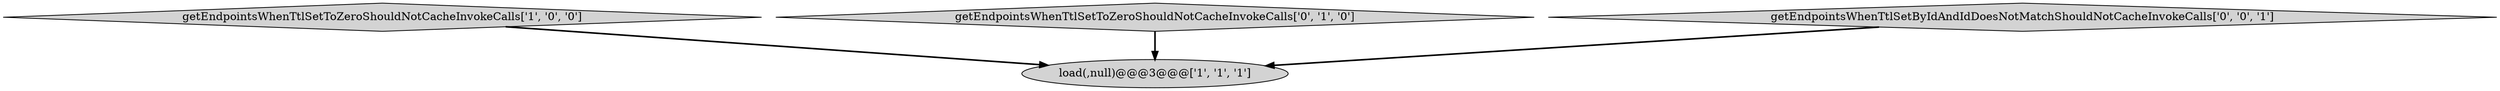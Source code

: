 digraph {
1 [style = filled, label = "getEndpointsWhenTtlSetToZeroShouldNotCacheInvokeCalls['1', '0', '0']", fillcolor = lightgray, shape = diamond image = "AAA0AAABBB1BBB"];
2 [style = filled, label = "getEndpointsWhenTtlSetToZeroShouldNotCacheInvokeCalls['0', '1', '0']", fillcolor = lightgray, shape = diamond image = "AAA0AAABBB2BBB"];
0 [style = filled, label = "load(,null)@@@3@@@['1', '1', '1']", fillcolor = lightgray, shape = ellipse image = "AAA0AAABBB1BBB"];
3 [style = filled, label = "getEndpointsWhenTtlSetByIdAndIdDoesNotMatchShouldNotCacheInvokeCalls['0', '0', '1']", fillcolor = lightgray, shape = diamond image = "AAA0AAABBB3BBB"];
2->0 [style = bold, label=""];
3->0 [style = bold, label=""];
1->0 [style = bold, label=""];
}

